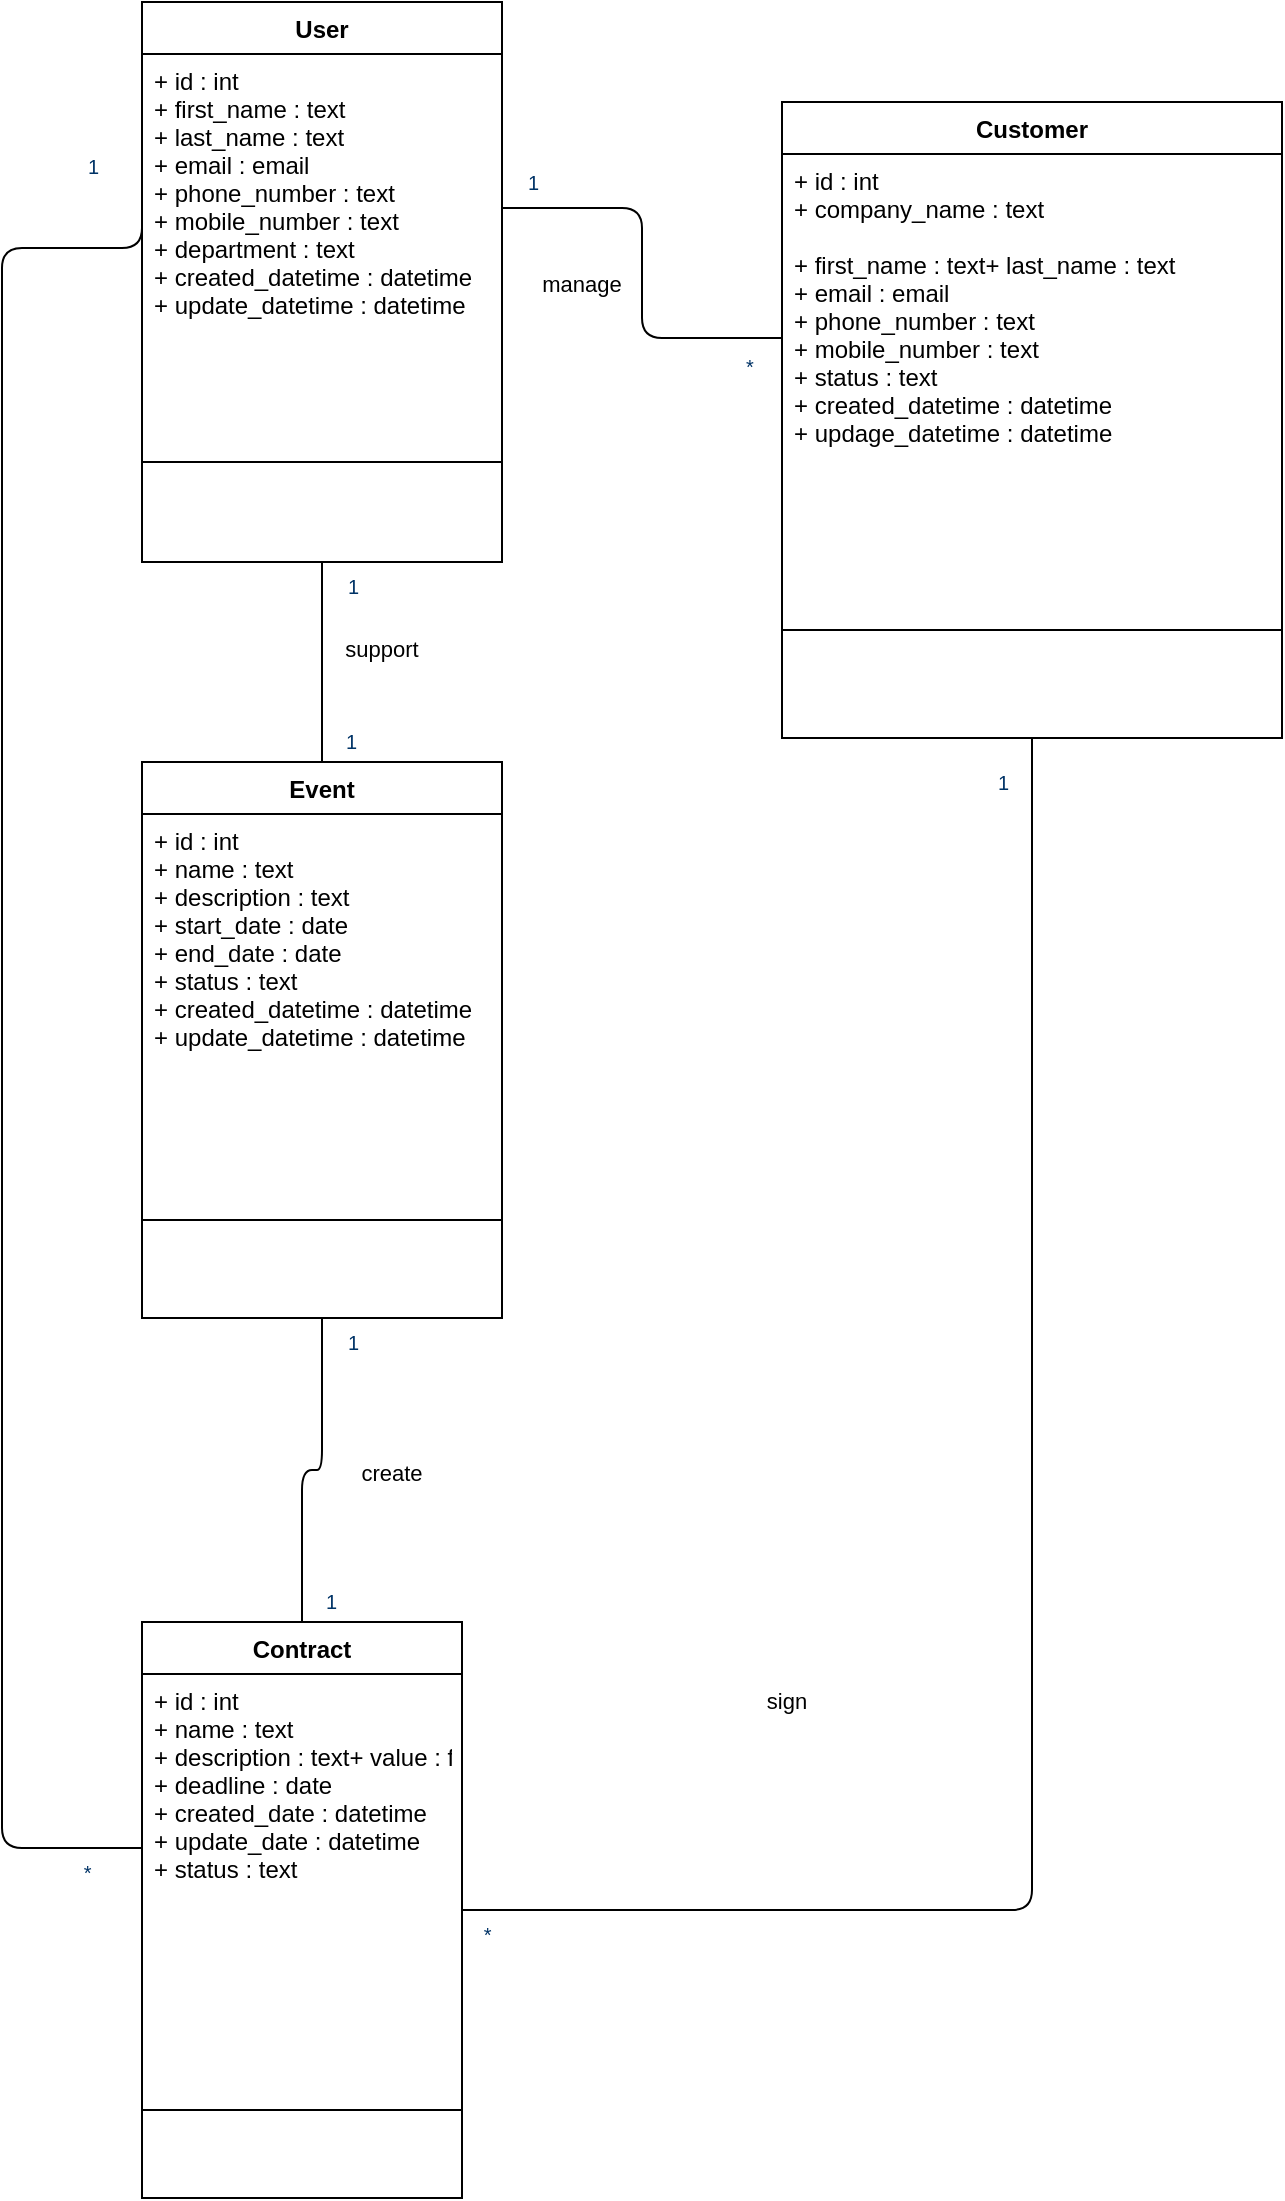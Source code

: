 <mxfile version="17.1.3" type="github">
  <diagram name="Page-1" id="efa7a0a1-bf9b-a30e-e6df-94a7791c09e9">
    <mxGraphModel dx="946" dy="546" grid="1" gridSize="10" guides="1" tooltips="1" connect="1" arrows="1" fold="1" page="1" pageScale="1" pageWidth="826" pageHeight="1169" background="none" math="0" shadow="0">
      <root>
        <mxCell id="0" />
        <mxCell id="1" parent="0" />
        <mxCell id="51" value="sign" style="endArrow=none;endSize=12;startArrow=none;startSize=14;startFill=0;edgeStyle=orthogonalEdgeStyle;entryX=0.5;entryY=1;entryDx=0;entryDy=0;exitX=1;exitY=0.5;exitDx=0;exitDy=0;endFill=0;" parent="1" source="pqGN0xTLjo34vhqCjbom-126" target="pqGN0xTLjo34vhqCjbom-119" edge="1">
          <mxGeometry as="geometry">
            <mxPoint x="430" y="510" as="sourcePoint" />
            <mxPoint x="570" y="330" as="targetPoint" />
            <mxPoint x="20" y="188" as="offset" />
          </mxGeometry>
        </mxCell>
        <mxCell id="52" value="*" style="resizable=0;align=left;verticalAlign=top;labelBackgroundColor=#ffffff;fontSize=10;strokeColor=#003366;shadow=1;fillColor=#D4E1F5;fontColor=#003366" parent="51" connectable="0" vertex="1">
          <mxGeometry x="-1" relative="1" as="geometry">
            <mxPoint x="8.92" as="offset" />
          </mxGeometry>
        </mxCell>
        <mxCell id="53" value="1" style="resizable=0;align=right;verticalAlign=top;labelBackgroundColor=#ffffff;fontSize=10;strokeColor=#003366;shadow=1;fillColor=#D4E1F5;fontColor=#003366" parent="51" connectable="0" vertex="1">
          <mxGeometry x="1" relative="1" as="geometry">
            <mxPoint x="-10" y="10" as="offset" />
          </mxGeometry>
        </mxCell>
        <mxCell id="75" value="create" style="endArrow=none;endSize=12;startArrow=none;startSize=14;startFill=0;edgeStyle=orthogonalEdgeStyle;entryX=0.5;entryY=1;entryDx=0;entryDy=0;exitX=0.5;exitY=0;exitDx=0;exitDy=0;endFill=0;" parent="1" source="pqGN0xTLjo34vhqCjbom-126" target="pqGN0xTLjo34vhqCjbom-131" edge="1">
          <mxGeometry as="geometry">
            <mxPoint x="80" y="780" as="sourcePoint" />
            <mxPoint x="80" y="620" as="targetPoint" />
            <mxPoint x="40" y="1" as="offset" />
          </mxGeometry>
        </mxCell>
        <mxCell id="76" value="1" style="resizable=0;align=left;verticalAlign=top;labelBackgroundColor=#ffffff;fontSize=10;strokeColor=#003366;shadow=1;fillColor=#D4E1F5;fontColor=#003366" parent="75" connectable="0" vertex="1">
          <mxGeometry x="-1" relative="1" as="geometry">
            <mxPoint x="10.0" y="-22.5" as="offset" />
          </mxGeometry>
        </mxCell>
        <mxCell id="77" value="1" style="resizable=0;align=right;verticalAlign=top;labelBackgroundColor=#ffffff;fontSize=10;strokeColor=#003366;shadow=1;fillColor=#D4E1F5;fontColor=#003366" parent="75" connectable="0" vertex="1">
          <mxGeometry x="1" relative="1" as="geometry">
            <mxPoint x="20" as="offset" />
          </mxGeometry>
        </mxCell>
        <mxCell id="87" value="manage" style="endArrow=none;endSize=12;startArrow=none;startSize=14;startFill=0;edgeStyle=orthogonalEdgeStyle;entryX=1;entryY=0.5;entryDx=0;entryDy=0;exitX=0;exitY=0.5;exitDx=0;exitDy=0;endFill=0;" parent="1" source="pqGN0xTLjo34vhqCjbom-120" target="pqGN0xTLjo34vhqCjbom-115" edge="1">
          <mxGeometry as="geometry">
            <mxPoint x="610" y="120" as="sourcePoint" />
            <mxPoint x="390" y="556.96" as="targetPoint" />
            <mxPoint x="-30" y="5" as="offset" />
          </mxGeometry>
        </mxCell>
        <mxCell id="88" value="*" style="resizable=0;align=left;verticalAlign=top;labelBackgroundColor=#ffffff;fontSize=10;strokeColor=#003366;shadow=1;fillColor=#D4E1F5;fontColor=#003366" parent="87" connectable="0" vertex="1">
          <mxGeometry x="-1" relative="1" as="geometry">
            <mxPoint x="-20" y="2" as="offset" />
          </mxGeometry>
        </mxCell>
        <mxCell id="89" value="1" style="resizable=0;align=right;verticalAlign=top;labelBackgroundColor=#ffffff;fontSize=10;strokeColor=#003366;shadow=1;fillColor=#D4E1F5;fontColor=#003366" parent="87" connectable="0" vertex="1">
          <mxGeometry x="1" relative="1" as="geometry">
            <mxPoint x="20.0" y="-25.0" as="offset" />
          </mxGeometry>
        </mxCell>
        <mxCell id="99" value="" style="endArrow=none;endSize=12;startArrow=none;startSize=14;startFill=0;edgeStyle=orthogonalEdgeStyle;exitX=0;exitY=0.5;exitDx=0;exitDy=0;entryX=0;entryY=0.5;entryDx=0;entryDy=0;endFill=0;" parent="1" source="pqGN0xTLjo34vhqCjbom-127" target="pqGN0xTLjo34vhqCjbom-115" edge="1">
          <mxGeometry x="369.36" y="360" as="geometry">
            <mxPoint x="510" y="790" as="sourcePoint" />
            <mxPoint x="60" y="120" as="targetPoint" />
            <Array as="points">
              <mxPoint x="90" y="943" />
              <mxPoint x="90" y="143" />
              <mxPoint x="160" y="143" />
            </Array>
          </mxGeometry>
        </mxCell>
        <mxCell id="100" value="*" style="resizable=0;align=left;verticalAlign=top;labelBackgroundColor=#ffffff;fontSize=10;strokeColor=#003366;shadow=1;fillColor=#D4E1F5;fontColor=#003366" parent="99" connectable="0" vertex="1">
          <mxGeometry x="-1" relative="1" as="geometry">
            <mxPoint x="-31.08" as="offset" />
          </mxGeometry>
        </mxCell>
        <mxCell id="101" value="1" style="resizable=0;align=right;verticalAlign=top;labelBackgroundColor=#ffffff;fontSize=10;strokeColor=#003366;shadow=1;fillColor=#D4E1F5;fontColor=#003366" parent="99" connectable="0" vertex="1">
          <mxGeometry x="1" relative="1" as="geometry">
            <mxPoint x="-20" y="-33" as="offset" />
          </mxGeometry>
        </mxCell>
        <mxCell id="pqGN0xTLjo34vhqCjbom-114" value="User" style="swimlane;fontStyle=1;align=center;verticalAlign=top;childLayout=stackLayout;horizontal=1;startSize=26;horizontalStack=0;resizeParent=1;resizeParentMax=0;resizeLast=0;collapsible=1;marginBottom=0;" vertex="1" parent="1">
          <mxGeometry x="160" y="20" width="180" height="280" as="geometry" />
        </mxCell>
        <mxCell id="pqGN0xTLjo34vhqCjbom-115" value="+ id : int&#xa;+ first_name : text&#xa;+ last_name : text&#xa;+ email : email&#xa;+ phone_number : text&#xa;+ mobile_number : text&#xa;+ department : text&#xa;+ created_datetime : datetime&#xa;+ update_datetime : datetime&#xa;" style="text;strokeColor=none;fillColor=none;align=left;verticalAlign=top;spacingLeft=4;spacingRight=4;overflow=hidden;rotatable=0;points=[[0,0.5],[1,0.5]];portConstraint=eastwest;" vertex="1" parent="pqGN0xTLjo34vhqCjbom-114">
          <mxGeometry y="26" width="180" height="154" as="geometry" />
        </mxCell>
        <mxCell id="pqGN0xTLjo34vhqCjbom-116" value="" style="line;strokeWidth=1;fillColor=none;align=left;verticalAlign=middle;spacingTop=-1;spacingLeft=3;spacingRight=3;rotatable=0;labelPosition=right;points=[];portConstraint=eastwest;" vertex="1" parent="pqGN0xTLjo34vhqCjbom-114">
          <mxGeometry y="180" width="180" height="100" as="geometry" />
        </mxCell>
        <mxCell id="pqGN0xTLjo34vhqCjbom-119" value="Customer" style="swimlane;fontStyle=1;align=center;verticalAlign=top;childLayout=stackLayout;horizontal=1;startSize=26;horizontalStack=0;resizeParent=1;resizeParentMax=0;resizeLast=0;collapsible=1;marginBottom=0;" vertex="1" parent="1">
          <mxGeometry x="480" y="70" width="250" height="318" as="geometry" />
        </mxCell>
        <mxCell id="pqGN0xTLjo34vhqCjbom-120" value="+ id : int&#xa;+ company_name : text&#xa;&#xa;+ first_name : text+ last_name : text&#xa;+ email : email&#xa;+ phone_number : text&#xa;+ mobile_number : text&#xa;+ status : text&#xa;+ created_datetime : datetime&#xa;+ updage_datetime : datetime&#xa;&#xa;" style="text;strokeColor=none;fillColor=none;align=left;verticalAlign=top;spacingLeft=4;spacingRight=4;overflow=hidden;rotatable=0;points=[[0,0.5],[1,0.5]];portConstraint=eastwest;" vertex="1" parent="pqGN0xTLjo34vhqCjbom-119">
          <mxGeometry y="26" width="250" height="184" as="geometry" />
        </mxCell>
        <mxCell id="pqGN0xTLjo34vhqCjbom-121" value="" style="line;strokeWidth=1;fillColor=none;align=left;verticalAlign=middle;spacingTop=-1;spacingLeft=3;spacingRight=3;rotatable=0;labelPosition=right;points=[];portConstraint=eastwest;" vertex="1" parent="pqGN0xTLjo34vhqCjbom-119">
          <mxGeometry y="210" width="250" height="108" as="geometry" />
        </mxCell>
        <mxCell id="pqGN0xTLjo34vhqCjbom-126" value="Contract" style="swimlane;fontStyle=1;align=center;verticalAlign=top;childLayout=stackLayout;horizontal=1;startSize=26;horizontalStack=0;resizeParent=1;resizeParentMax=0;resizeLast=0;collapsible=1;marginBottom=0;" vertex="1" parent="1">
          <mxGeometry x="160" y="830" width="160" height="288" as="geometry" />
        </mxCell>
        <mxCell id="pqGN0xTLjo34vhqCjbom-127" value="+ id : int&#xa;+ name : text&#xa;+ description : text+ value : float&#xa;+ deadline : date&#xa;+ created_date : datetime&#xa;+ update_date : datetime&#xa;+ status : text&#xa;&#xa;" style="text;strokeColor=none;fillColor=none;align=left;verticalAlign=top;spacingLeft=4;spacingRight=4;overflow=hidden;rotatable=0;points=[[0,0.5],[1,0.5]];portConstraint=eastwest;" vertex="1" parent="pqGN0xTLjo34vhqCjbom-126">
          <mxGeometry y="26" width="160" height="174" as="geometry" />
        </mxCell>
        <mxCell id="pqGN0xTLjo34vhqCjbom-128" value="" style="line;strokeWidth=1;fillColor=none;align=left;verticalAlign=middle;spacingTop=-1;spacingLeft=3;spacingRight=3;rotatable=0;labelPosition=right;points=[];portConstraint=eastwest;" vertex="1" parent="pqGN0xTLjo34vhqCjbom-126">
          <mxGeometry y="200" width="160" height="88" as="geometry" />
        </mxCell>
        <mxCell id="pqGN0xTLjo34vhqCjbom-131" value="Event" style="swimlane;fontStyle=1;align=center;verticalAlign=top;childLayout=stackLayout;horizontal=1;startSize=26;horizontalStack=0;resizeParent=1;resizeParentMax=0;resizeLast=0;collapsible=1;marginBottom=0;" vertex="1" parent="1">
          <mxGeometry x="160" y="400" width="180" height="278" as="geometry" />
        </mxCell>
        <mxCell id="pqGN0xTLjo34vhqCjbom-132" value="+ id : int&#xa;+ name : text&#xa;+ description : text&#xa;+ start_date : date&#xa;+ end_date : date&#xa;+ status : text&#xa;+ created_datetime : datetime&#xa;+ update_datetime : datetime&#xa;" style="text;strokeColor=none;fillColor=none;align=left;verticalAlign=top;spacingLeft=4;spacingRight=4;overflow=hidden;rotatable=0;points=[[0,0.5],[1,0.5]];portConstraint=eastwest;" vertex="1" parent="pqGN0xTLjo34vhqCjbom-131">
          <mxGeometry y="26" width="180" height="154" as="geometry" />
        </mxCell>
        <mxCell id="pqGN0xTLjo34vhqCjbom-133" value="" style="line;strokeWidth=1;fillColor=none;align=left;verticalAlign=middle;spacingTop=-1;spacingLeft=3;spacingRight=3;rotatable=0;labelPosition=right;points=[];portConstraint=eastwest;" vertex="1" parent="pqGN0xTLjo34vhqCjbom-131">
          <mxGeometry y="180" width="180" height="98" as="geometry" />
        </mxCell>
        <mxCell id="pqGN0xTLjo34vhqCjbom-135" value="support" style="endArrow=none;endSize=12;startArrow=none;startSize=14;startFill=0;edgeStyle=orthogonalEdgeStyle;entryX=0.5;entryY=1;entryDx=0;entryDy=0;exitX=0.5;exitY=0;exitDx=0;exitDy=0;endFill=0;" edge="1" parent="1" source="pqGN0xTLjo34vhqCjbom-131" target="pqGN0xTLjo34vhqCjbom-114">
          <mxGeometry x="173" y="-214" as="geometry">
            <mxPoint x="413" y="506" as="sourcePoint" />
            <mxPoint x="413" y="400" as="targetPoint" />
            <mxPoint x="30" y="-7" as="offset" />
            <Array as="points">
              <mxPoint x="250" y="350" />
              <mxPoint x="250" y="350" />
            </Array>
          </mxGeometry>
        </mxCell>
        <mxCell id="pqGN0xTLjo34vhqCjbom-136" value="1" style="resizable=0;align=left;verticalAlign=top;labelBackgroundColor=#ffffff;fontSize=10;strokeColor=#003366;shadow=1;fillColor=#D4E1F5;fontColor=#003366" connectable="0" vertex="1" parent="pqGN0xTLjo34vhqCjbom-135">
          <mxGeometry x="-1" relative="1" as="geometry">
            <mxPoint x="10.0" y="-22.5" as="offset" />
          </mxGeometry>
        </mxCell>
        <mxCell id="pqGN0xTLjo34vhqCjbom-137" value="1" style="resizable=0;align=right;verticalAlign=top;labelBackgroundColor=#ffffff;fontSize=10;strokeColor=#003366;shadow=1;fillColor=#D4E1F5;fontColor=#003366" connectable="0" vertex="1" parent="pqGN0xTLjo34vhqCjbom-135">
          <mxGeometry x="1" relative="1" as="geometry">
            <mxPoint x="20" as="offset" />
          </mxGeometry>
        </mxCell>
      </root>
    </mxGraphModel>
  </diagram>
</mxfile>
